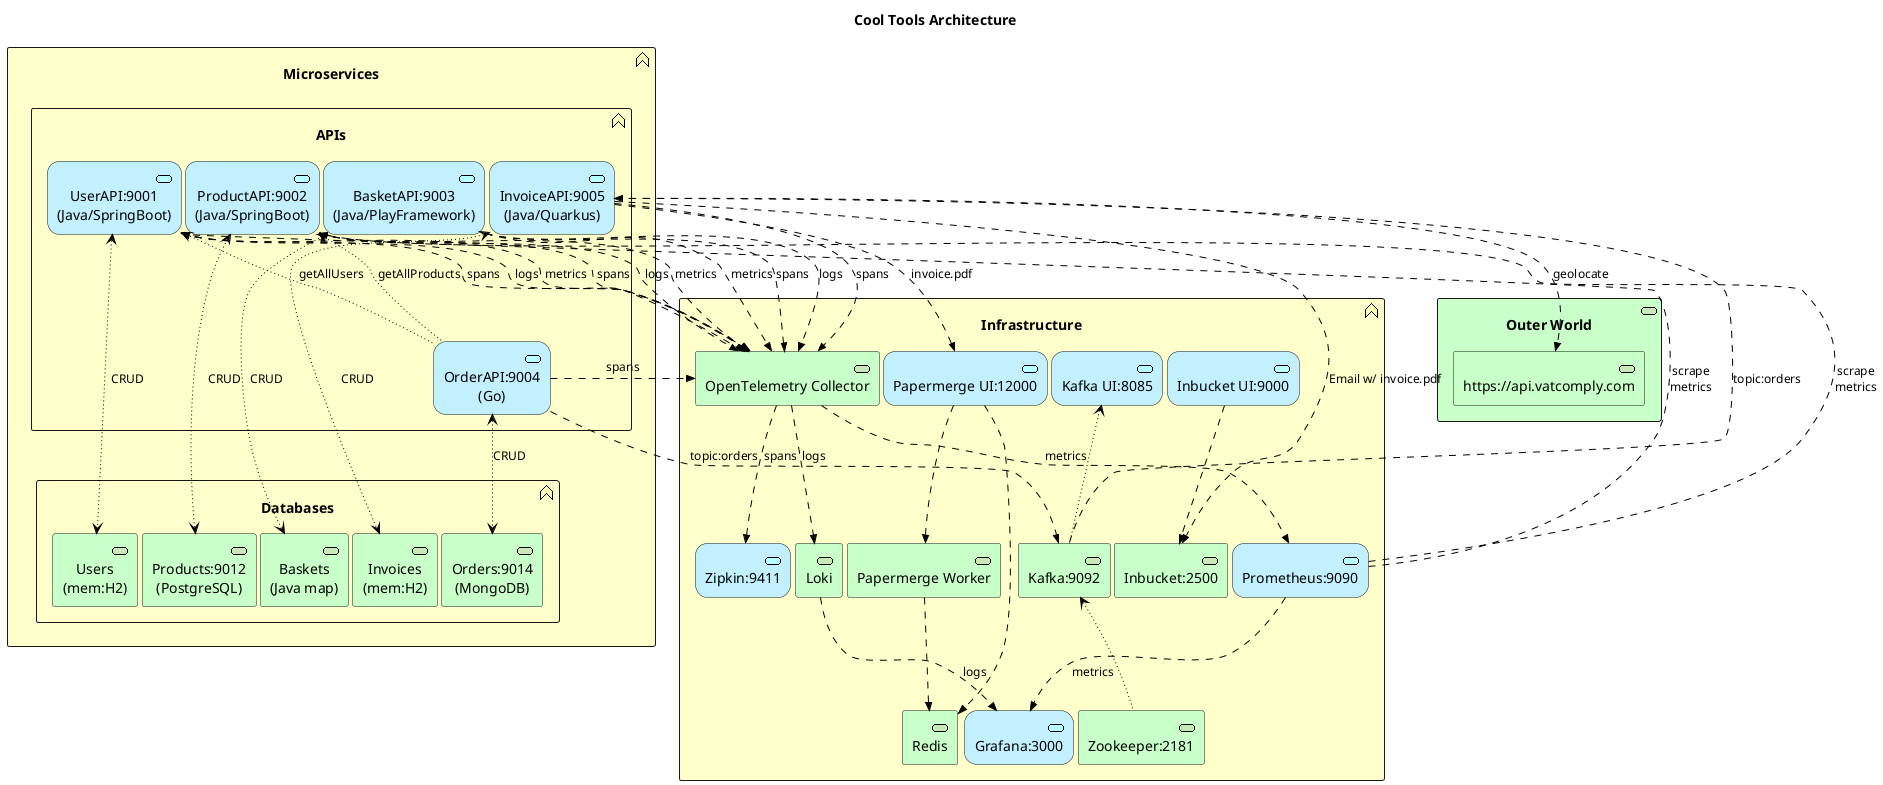 @startuml Arch
skinparam nodesep 4
!include <archimate/Archimate>

title "Cool Tools Architecture"

rectangle "Microservices" <<$archimate/business-function>> #Business{
    rectangle "APIs" <<$archimate/business-function>> #Business{
        archimate #Application "UserAPI:9001\n(Java/SpringBoot)" as UserAPI <<application-service>>
        archimate #Application "ProductAPI:9002\n(Java/SpringBoot)" as ProductAPI <<application-service>>
        archimate #Application "BasketAPI:9003\n(Java/PlayFramework)" as BasketAPI <<application-service>>
        archimate #Application "OrderAPI:9004\n(Go)" as OrderAPI <<application-service>>
        archimate #Application "InvoiceAPI:9005\n(Java/Quarkus)" as InvoiceAPI <<application-service>>
    }

    rectangle "Databases" <<$archimate/business-function>> #Business{
        archimate #Technology "Users\n(mem:H2)" as UsersDB <<technology-service>>
        archimate #Technology "Products:9012\n(PostgreSQL)" as ProductsDB <<technology-service>>
        archimate #Technology "Baskets\n(Java map)" as BasketsDB <<technology-service>>
        archimate #Technology "Orders:9014\n(MongoDB)" as OrdersDB <<technology-service>>
        archimate #Technology "Invoices\n(mem:H2)" as InvoicesDB <<technology-service>>
    }
}

rectangle "Infrastructure" <<$archimate/business-function>> #Business{
    archimate #Technology "Kafka:9092" as Kafka <<technology-service>>
    archimate #Technology "Zookeeper:2181" as Zookeeper <<technology-service>>
    archimate #Technology "Inbucket:2500" as InbucketSMTP <<technology-service>>
    archimate #Technology "Papermerge Worker" as PapermergeWorker <<technology-service>>

    archimate #Application "Zipkin:9411" as Zipkin <<application-service>>
    archimate #Application "Grafana:3000" as Grafana <<application-service>>
    archimate #Application "Prometheus:9090" as Prometheus <<application-service>>
    archimate #Application "Kafka UI:8085" as KafkaUI <<application-service>>
    archimate #Application "Papermerge UI:12000" as PapermergeWeb <<application-service>>
    archimate #Application "Inbucket UI:9000" as InbucketUI <<application-service>>

    archimate #Technology "OpenTelemetry Collector" as OTC <<technology-service>>
    archimate #Technology Loki <<technology-service>>
    archimate #Technology Redis <<technology-service>>
}

rectangle "Outer World" <<$archimate/technology-service>> #Technology{
    archimate #Technology "https://api.vatcomply.com" as vatcomply <<technology-service>>
}

Rel_Access_rw(UserAPI, UsersDB, CRUD)
Rel_Access_rw(ProductAPI, ProductsDB, CRUD)
Rel_Access_rw(BasketAPI, BasketsDB, CRUD)
Rel_Access_rw(OrderAPI, OrdersDB, CRUD)
Rel_Access_rw(InvoiceAPI, InvoicesDB, CRUD)

Rel_Access_r(UserAPI, OrderAPI, getAllUsers)
Rel_Access_r(ProductAPI, OrderAPI, getAllProducts)

Rel_Access_r(KafkaUI, Kafka)
Rel_Access_r(Kafka, Zookeeper)
Rel_Flow(OrderAPI, Kafka, topic:orders)
Rel_Flow(Kafka, InvoiceAPI, topic:orders)

Rel_Flow(InvoiceAPI, vatcomply, geolocate)

Rel_Flow(PapermergeWeb, PapermergeWorker)
Rel_Flow(PapermergeWeb, Redis)
Rel_Flow(PapermergeWorker, Redis)
Rel_Flow(InvoiceAPI, PapermergeWeb, "invoice.pdf")

Rel_Flow(InbucketUI, InbucketSMTP)
Rel_Flow(InvoiceAPI, InbucketSMTP, "Email w/ invoice.pdf")

Rel_Flow(UserAPI, OTC, logs)
Rel_Flow(UserAPI, OTC, metrics)
Rel_Flow(UserAPI, OTC, spans)

Rel_Flow(ProductAPI, OTC, logs)
Rel_Flow(ProductAPI, OTC, metrics)
Rel_Flow(ProductAPI, OTC, spans)

Rel_Flow(BasketAPI, OTC, logs)
Rel_Flow(BasketAPI, OTC, metrics)
Rel_Flow(BasketAPI, OTC, spans)

Rel_Flow(OrderAPI, OTC, spans)

Rel_Flow(InvoiceAPI, OTC, spans)

Rel_Flow(Prometheus, UserAPI, "scrape\nmetrics")
Rel_Flow(Prometheus, ProductAPI, "scrape\nmetrics")

Rel_Flow(OTC, Loki, logs)
Rel_Flow(Loki, Grafana, logs)
Rel_Flow(OTC, Prometheus, metrics)
Rel_Flow(Prometheus, Grafana, metrics)
Rel_Flow(OTC, Zipkin, spans)

@enduml